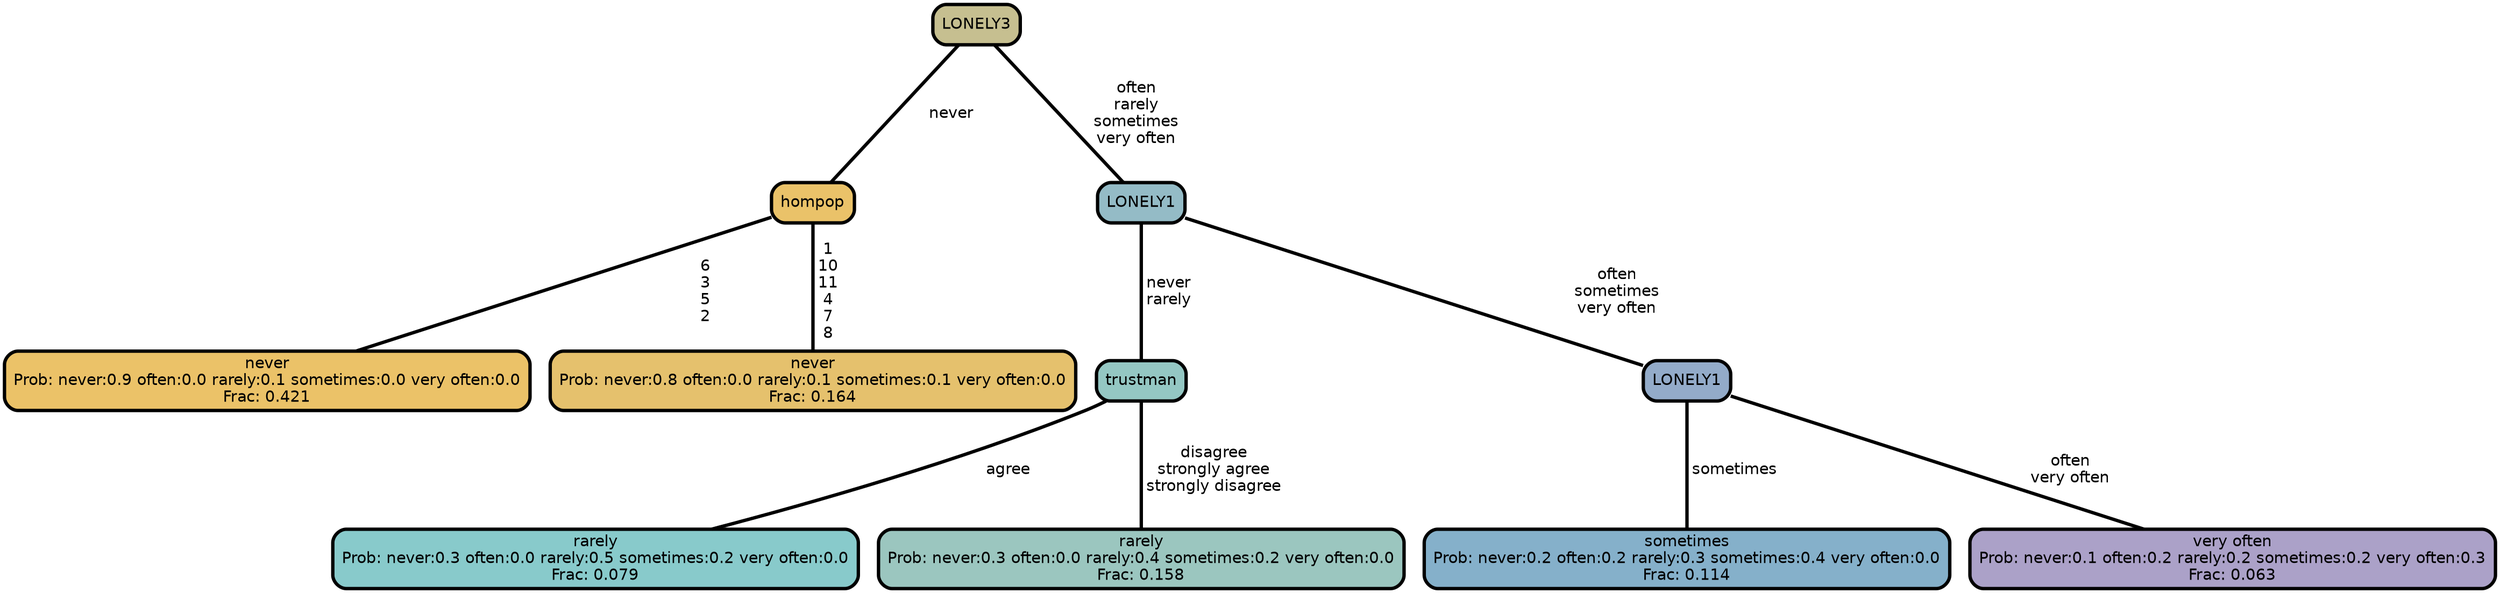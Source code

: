graph Tree {
node [shape=box, style="filled, rounded",color="black",penwidth="3",fontcolor="black",                 fontname=helvetica] ;
graph [ranksep="0 equally", splines=straight,                 bgcolor=transparent, dpi=200] ;
edge [fontname=helvetica, color=black] ;
0 [label="never
Prob: never:0.9 often:0.0 rarely:0.1 sometimes:0.0 very often:0.0
Frac: 0.421", fillcolor="#ebc268"] ;
1 [label="hompop", fillcolor="#eac269"] ;
2 [label="never
Prob: never:0.8 often:0.0 rarely:0.1 sometimes:0.1 very often:0.0
Frac: 0.164", fillcolor="#e5c16d"] ;
3 [label="LONELY3", fillcolor="#c6bf90"] ;
4 [label="rarely
Prob: never:0.3 often:0.0 rarely:0.5 sometimes:0.2 very often:0.0
Frac: 0.079", fillcolor="#88cacb"] ;
5 [label="trustman", fillcolor="#94c7c3"] ;
6 [label="rarely
Prob: never:0.3 often:0.0 rarely:0.4 sometimes:0.2 very often:0.0
Frac: 0.158", fillcolor="#9bc6bf"] ;
7 [label="LONELY1", fillcolor="#94bbc6"] ;
8 [label="sometimes
Prob: never:0.2 often:0.2 rarely:0.3 sometimes:0.4 very often:0.0
Frac: 0.114", fillcolor="#85b0ca"] ;
9 [label="LONELY1", fillcolor="#93abc9"] ;
10 [label="very often
Prob: never:0.1 often:0.2 rarely:0.2 sometimes:0.2 very often:0.3
Frac: 0.063", fillcolor="#aba1c8"] ;
1 -- 0 [label=" 6\n 3\n 5\n 2",penwidth=3] ;
1 -- 2 [label=" 1\n 10\n 11\n 4\n 7\n 8",penwidth=3] ;
3 -- 1 [label=" never",penwidth=3] ;
3 -- 7 [label=" often\n rarely\n sometimes\n very often",penwidth=3] ;
5 -- 4 [label=" agree",penwidth=3] ;
5 -- 6 [label=" disagree\n strongly agree\n strongly disagree",penwidth=3] ;
7 -- 5 [label=" never\n rarely",penwidth=3] ;
7 -- 9 [label=" often\n sometimes\n very often",penwidth=3] ;
9 -- 8 [label=" sometimes",penwidth=3] ;
9 -- 10 [label=" often\n very often",penwidth=3] ;
{rank = same;}}